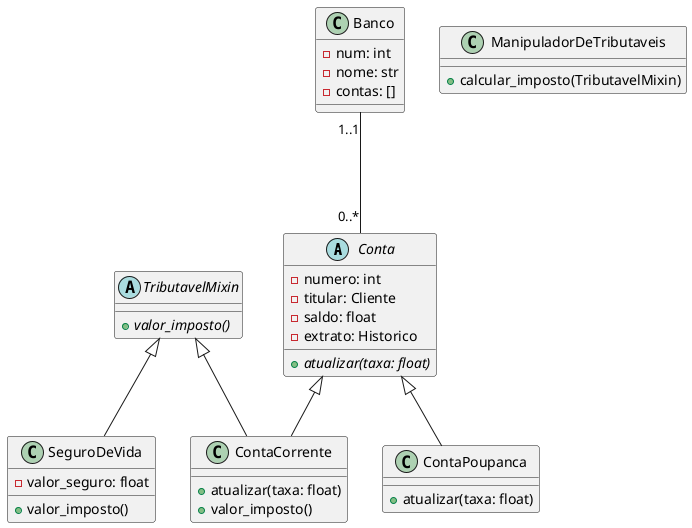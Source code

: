 @startuml
abstract class Conta{
    - numero: int
    - titular: Cliente
    - saldo: float
    - extrato: Historico
    + {abstract}atualizar(taxa: float)
}

class ContaPoupanca{
    + atualizar(taxa: float)
}
class ContaCorrente{
    + atualizar(taxa: float)
    + valor_imposto()
}

class Banco{
    - num: int
    - nome: str
    - contas: []
}

class SeguroDeVida{
    - valor_seguro: float
    + valor_imposto()
}

class ManipuladorDeTributaveis{
    + calcular_imposto(TributavelMixin)
}
abstract class TributavelMixin{
    + {abstract} valor_imposto()
}

Banco "1..1" --- "0..*" Conta
Conta <|-- ContaPoupanca
Conta <|-- ContaCorrente
TributavelMixin <|-- SeguroDeVida
TributavelMixin <|-- ContaCorrente


@enduml